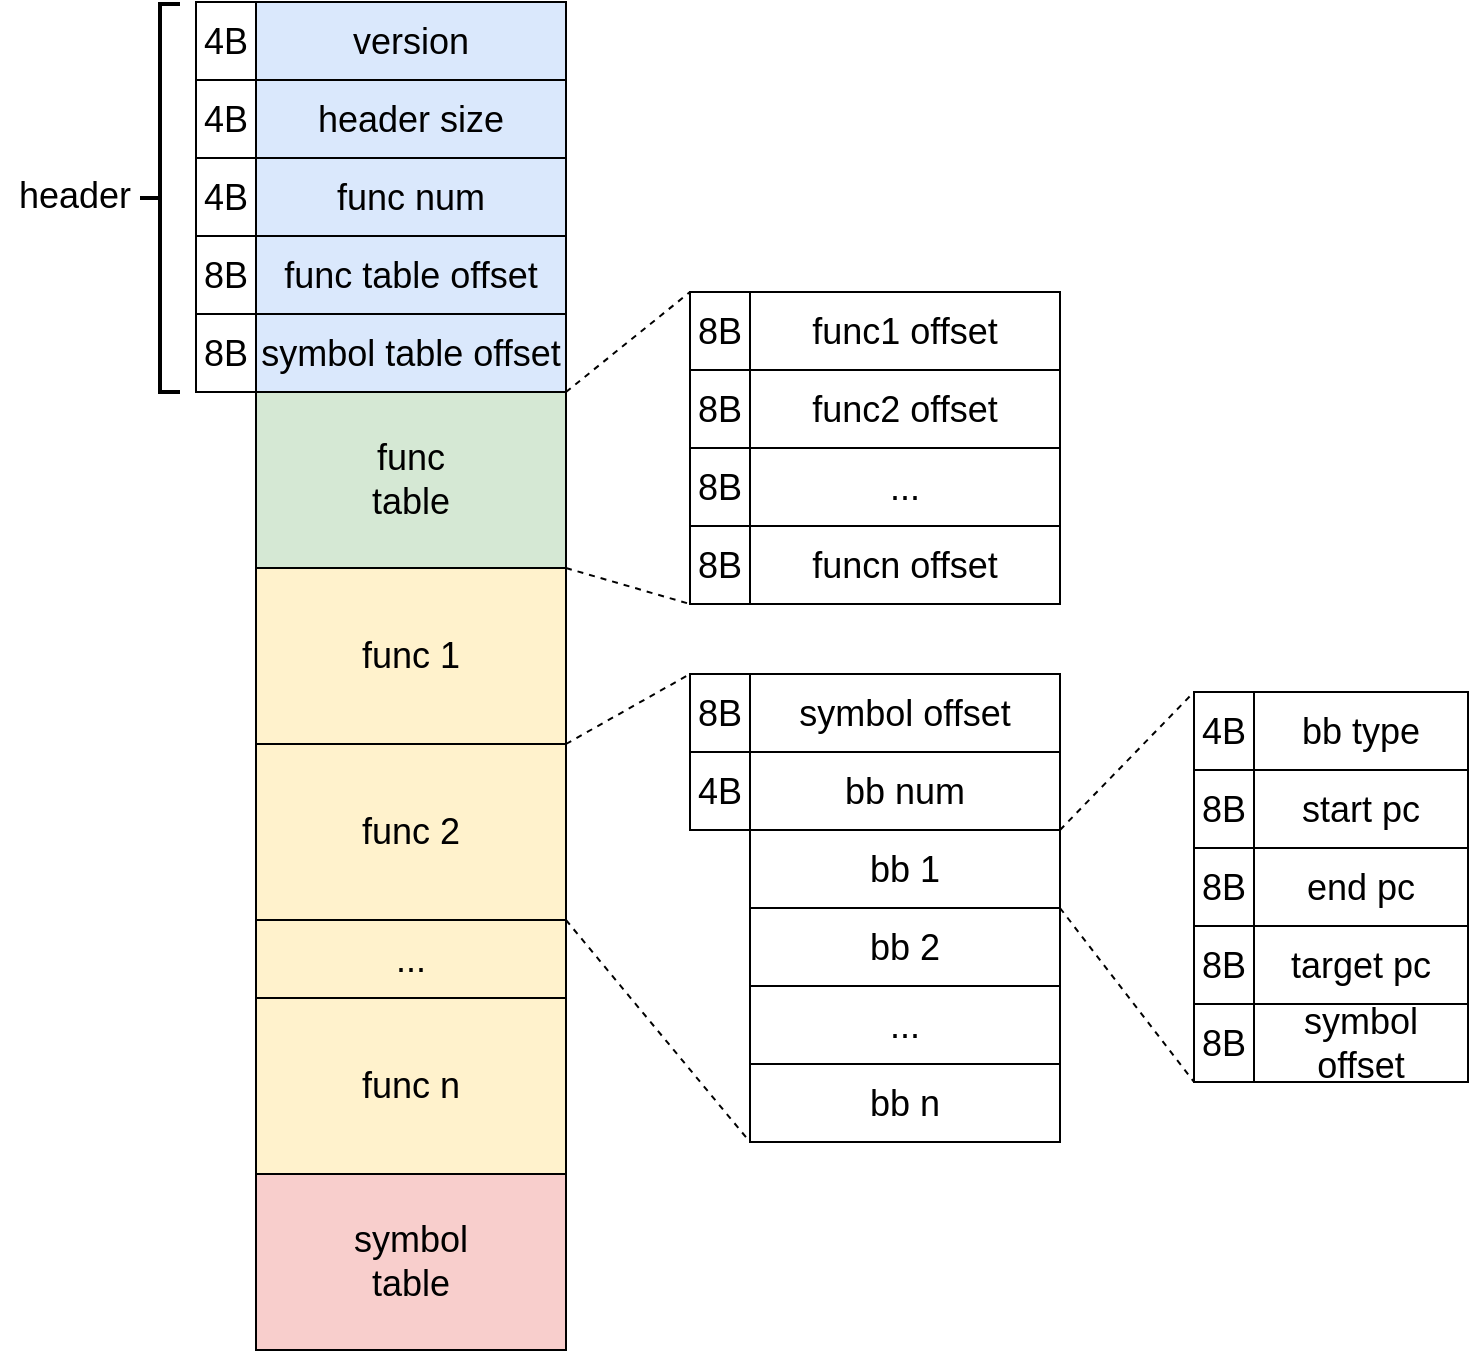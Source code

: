 <mxfile version="21.7.0" type="github">
  <diagram name="第 1 页" id="ugtEYNCoT0SjDMXIqZ7P">
    <mxGraphModel dx="1122" dy="646" grid="0" gridSize="10" guides="1" tooltips="1" connect="1" arrows="0" fold="1" page="1" pageScale="1" pageWidth="827" pageHeight="1169" math="0" shadow="0">
      <root>
        <mxCell id="0" />
        <mxCell id="1" parent="0" />
        <mxCell id="4O2xok6CmJAqFDJH463R-1" value="" style="rounded=0;whiteSpace=wrap;html=1;" vertex="1" parent="1">
          <mxGeometry x="159" y="79" width="155" height="633" as="geometry" />
        </mxCell>
        <mxCell id="4O2xok6CmJAqFDJH463R-5" value="&lt;font style=&quot;font-size: 18px;&quot;&gt;header size&lt;/font&gt;" style="rounded=0;whiteSpace=wrap;html=1;fillColor=#dae8fc;strokeColor=default;" vertex="1" parent="1">
          <mxGeometry x="159" y="79" width="155" height="39" as="geometry" />
        </mxCell>
        <mxCell id="4O2xok6CmJAqFDJH463R-10" value="&lt;font style=&quot;font-size: 18px;&quot;&gt;version&lt;/font&gt;" style="rounded=0;whiteSpace=wrap;html=1;fillColor=#dae8fc;strokeColor=default;" vertex="1" parent="1">
          <mxGeometry x="159" y="40" width="155" height="39" as="geometry" />
        </mxCell>
        <mxCell id="4O2xok6CmJAqFDJH463R-13" value="&lt;font style=&quot;font-size: 18px;&quot;&gt;func num&lt;/font&gt;" style="rounded=0;whiteSpace=wrap;html=1;fillColor=#dae8fc;strokeColor=default;" vertex="1" parent="1">
          <mxGeometry x="159" y="118" width="155" height="39" as="geometry" />
        </mxCell>
        <mxCell id="4O2xok6CmJAqFDJH463R-16" value="&lt;span style=&quot;font-size: 18px;&quot;&gt;...&lt;/span&gt;" style="rounded=0;whiteSpace=wrap;html=1;fillColor=#fff2cc;strokeColor=default;" vertex="1" parent="1">
          <mxGeometry x="159" y="499" width="155" height="39" as="geometry" />
        </mxCell>
        <mxCell id="4O2xok6CmJAqFDJH463R-17" value="&lt;font style=&quot;font-size: 18px;&quot;&gt;symbol&lt;br&gt;table&lt;br&gt;&lt;/font&gt;" style="rounded=0;whiteSpace=wrap;html=1;fillColor=#f8cecc;strokeColor=default;" vertex="1" parent="1">
          <mxGeometry x="159" y="626" width="155" height="88" as="geometry" />
        </mxCell>
        <mxCell id="4O2xok6CmJAqFDJH463R-18" value="&lt;font style=&quot;font-size: 18px;&quot;&gt;func table offset&lt;/font&gt;" style="rounded=0;whiteSpace=wrap;html=1;fillColor=#dae8fc;strokeColor=default;" vertex="1" parent="1">
          <mxGeometry x="159" y="157" width="155" height="39" as="geometry" />
        </mxCell>
        <mxCell id="4O2xok6CmJAqFDJH463R-19" value="&lt;font style=&quot;font-size: 18px;&quot;&gt;func n&lt;/font&gt;" style="rounded=0;whiteSpace=wrap;html=1;fillColor=#fff2cc;strokeColor=default;" vertex="1" parent="1">
          <mxGeometry x="159" y="538" width="155" height="88" as="geometry" />
        </mxCell>
        <mxCell id="4O2xok6CmJAqFDJH463R-20" value="&lt;font style=&quot;font-size: 18px;&quot;&gt;func 2&lt;/font&gt;" style="rounded=0;whiteSpace=wrap;html=1;fillColor=#fff2cc;strokeColor=default;" vertex="1" parent="1">
          <mxGeometry x="159" y="411" width="155" height="88" as="geometry" />
        </mxCell>
        <mxCell id="4O2xok6CmJAqFDJH463R-48" style="rounded=0;orthogonalLoop=1;jettySize=auto;html=1;exitX=1;exitY=0;exitDx=0;exitDy=0;entryX=0;entryY=1;entryDx=0;entryDy=0;endArrow=none;dashed=1;" edge="1" parent="1" source="4O2xok6CmJAqFDJH463R-21" target="4O2xok6CmJAqFDJH463R-81">
          <mxGeometry relative="1" as="geometry">
            <mxPoint x="365" y="339" as="targetPoint" />
          </mxGeometry>
        </mxCell>
        <mxCell id="4O2xok6CmJAqFDJH463R-21" value="&lt;font style=&quot;font-size: 18px;&quot;&gt;func 1&lt;/font&gt;" style="rounded=0;whiteSpace=wrap;html=1;fillColor=#fff2cc;strokeColor=default;" vertex="1" parent="1">
          <mxGeometry x="159" y="323" width="155" height="88" as="geometry" />
        </mxCell>
        <mxCell id="4O2xok6CmJAqFDJH463R-22" value="&lt;font style=&quot;font-size: 18px;&quot;&gt;func1 offset&lt;/font&gt;" style="rounded=0;whiteSpace=wrap;html=1;" vertex="1" parent="1">
          <mxGeometry x="406" y="185" width="155" height="39" as="geometry" />
        </mxCell>
        <mxCell id="4O2xok6CmJAqFDJH463R-23" value="&lt;font style=&quot;font-size: 18px;&quot;&gt;func2 offset&lt;/font&gt;" style="rounded=0;whiteSpace=wrap;html=1;" vertex="1" parent="1">
          <mxGeometry x="406" y="224" width="155" height="39" as="geometry" />
        </mxCell>
        <mxCell id="4O2xok6CmJAqFDJH463R-24" value="&lt;font style=&quot;font-size: 18px;&quot;&gt;...&lt;/font&gt;" style="rounded=0;whiteSpace=wrap;html=1;" vertex="1" parent="1">
          <mxGeometry x="406" y="263" width="155" height="39" as="geometry" />
        </mxCell>
        <mxCell id="4O2xok6CmJAqFDJH463R-25" value="&lt;font style=&quot;font-size: 18px;&quot;&gt;funcn offset&lt;/font&gt;" style="rounded=0;whiteSpace=wrap;html=1;" vertex="1" parent="1">
          <mxGeometry x="406" y="302" width="155" height="39" as="geometry" />
        </mxCell>
        <mxCell id="4O2xok6CmJAqFDJH463R-27" value="" style="strokeWidth=2;html=1;shape=mxgraph.flowchart.annotation_2;align=left;labelPosition=right;pointerEvents=1;" vertex="1" parent="1">
          <mxGeometry x="101" y="41" width="20" height="194" as="geometry" />
        </mxCell>
        <mxCell id="4O2xok6CmJAqFDJH463R-29" value="&lt;font style=&quot;font-size: 18px;&quot;&gt;header&lt;/font&gt;" style="text;html=1;align=center;verticalAlign=middle;resizable=0;points=[];autosize=1;strokeColor=none;fillColor=none;" vertex="1" parent="1">
          <mxGeometry x="31" y="120" width="74" height="34" as="geometry" />
        </mxCell>
        <mxCell id="4O2xok6CmJAqFDJH463R-31" value="&lt;font style=&quot;font-size: 18px;&quot;&gt;func&lt;br&gt;table&lt;br&gt;&lt;/font&gt;" style="rounded=0;whiteSpace=wrap;html=1;fillColor=#d5e8d4;strokeColor=default;" vertex="1" parent="1">
          <mxGeometry x="159" y="235" width="155" height="88" as="geometry" />
        </mxCell>
        <mxCell id="4O2xok6CmJAqFDJH463R-36" value="" style="rounded=0;whiteSpace=wrap;html=1;" vertex="1" parent="1">
          <mxGeometry x="406" y="376" width="155" height="229" as="geometry" />
        </mxCell>
        <mxCell id="4O2xok6CmJAqFDJH463R-37" value="&lt;font style=&quot;font-size: 18px;&quot;&gt;bb num&lt;/font&gt;" style="rounded=0;whiteSpace=wrap;html=1;" vertex="1" parent="1">
          <mxGeometry x="406" y="415" width="155" height="39" as="geometry" />
        </mxCell>
        <mxCell id="4O2xok6CmJAqFDJH463R-38" value="&lt;font style=&quot;font-size: 18px;&quot;&gt;symbol offset&lt;/font&gt;" style="rounded=0;whiteSpace=wrap;html=1;" vertex="1" parent="1">
          <mxGeometry x="406" y="376" width="155" height="39" as="geometry" />
        </mxCell>
        <mxCell id="4O2xok6CmJAqFDJH463R-39" value="&lt;font style=&quot;font-size: 18px;&quot;&gt;bb 1&lt;/font&gt;" style="rounded=0;whiteSpace=wrap;html=1;" vertex="1" parent="1">
          <mxGeometry x="406" y="454" width="155" height="39" as="geometry" />
        </mxCell>
        <mxCell id="4O2xok6CmJAqFDJH463R-40" value="&lt;font style=&quot;font-size: 18px;&quot;&gt;bb 2&lt;/font&gt;" style="rounded=0;whiteSpace=wrap;html=1;" vertex="1" parent="1">
          <mxGeometry x="406" y="493" width="155" height="39" as="geometry" />
        </mxCell>
        <mxCell id="4O2xok6CmJAqFDJH463R-41" value="&lt;font style=&quot;font-size: 18px;&quot;&gt;...&lt;/font&gt;" style="rounded=0;whiteSpace=wrap;html=1;" vertex="1" parent="1">
          <mxGeometry x="406" y="532" width="155" height="39" as="geometry" />
        </mxCell>
        <mxCell id="4O2xok6CmJAqFDJH463R-42" value="&lt;font style=&quot;font-size: 18px;&quot;&gt;bb n&lt;/font&gt;" style="rounded=0;whiteSpace=wrap;html=1;" vertex="1" parent="1">
          <mxGeometry x="406" y="571" width="155" height="39" as="geometry" />
        </mxCell>
        <mxCell id="4O2xok6CmJAqFDJH463R-51" value="&lt;font style=&quot;font-size: 18px;&quot;&gt;bb type&lt;/font&gt;" style="rounded=0;whiteSpace=wrap;html=1;" vertex="1" parent="1">
          <mxGeometry x="658" y="385" width="107" height="39" as="geometry" />
        </mxCell>
        <mxCell id="4O2xok6CmJAqFDJH463R-53" value="&lt;font style=&quot;font-size: 18px;&quot;&gt;start pc&lt;/font&gt;" style="rounded=0;whiteSpace=wrap;html=1;" vertex="1" parent="1">
          <mxGeometry x="658" y="424" width="107" height="39" as="geometry" />
        </mxCell>
        <mxCell id="4O2xok6CmJAqFDJH463R-55" value="&lt;font style=&quot;font-size: 18px;&quot;&gt;end pc&lt;/font&gt;" style="rounded=0;whiteSpace=wrap;html=1;" vertex="1" parent="1">
          <mxGeometry x="658" y="463" width="107" height="39" as="geometry" />
        </mxCell>
        <mxCell id="4O2xok6CmJAqFDJH463R-56" value="&lt;font style=&quot;font-size: 18px;&quot;&gt;target pc&lt;/font&gt;" style="rounded=0;whiteSpace=wrap;html=1;" vertex="1" parent="1">
          <mxGeometry x="658" y="502" width="107" height="39" as="geometry" />
        </mxCell>
        <mxCell id="4O2xok6CmJAqFDJH463R-57" value="&lt;font style=&quot;font-size: 18px;&quot;&gt;symbol offset&lt;/font&gt;" style="rounded=0;whiteSpace=wrap;html=1;" vertex="1" parent="1">
          <mxGeometry x="658" y="541" width="107" height="39" as="geometry" />
        </mxCell>
        <mxCell id="4O2xok6CmJAqFDJH463R-61" value="&lt;font style=&quot;font-size: 18px;&quot;&gt;symbol table offset&lt;/font&gt;" style="rounded=0;whiteSpace=wrap;html=1;fillColor=#dae8fc;strokeColor=default;" vertex="1" parent="1">
          <mxGeometry x="159" y="196" width="155" height="39" as="geometry" />
        </mxCell>
        <mxCell id="4O2xok6CmJAqFDJH463R-67" value="&lt;font style=&quot;font-size: 18px;&quot;&gt;4B&lt;/font&gt;" style="rounded=0;whiteSpace=wrap;html=1;" vertex="1" parent="1">
          <mxGeometry x="129" y="40" width="30" height="39" as="geometry" />
        </mxCell>
        <mxCell id="4O2xok6CmJAqFDJH463R-72" value="&lt;font style=&quot;font-size: 18px;&quot;&gt;4B&lt;/font&gt;" style="rounded=0;whiteSpace=wrap;html=1;" vertex="1" parent="1">
          <mxGeometry x="129" y="79" width="30" height="39" as="geometry" />
        </mxCell>
        <mxCell id="4O2xok6CmJAqFDJH463R-73" value="&lt;font style=&quot;font-size: 18px;&quot;&gt;4B&lt;/font&gt;" style="rounded=0;whiteSpace=wrap;html=1;" vertex="1" parent="1">
          <mxGeometry x="129" y="118" width="30" height="39" as="geometry" />
        </mxCell>
        <mxCell id="4O2xok6CmJAqFDJH463R-74" value="&lt;font style=&quot;font-size: 18px;&quot;&gt;8B&lt;/font&gt;" style="rounded=0;whiteSpace=wrap;html=1;" vertex="1" parent="1">
          <mxGeometry x="376" y="185" width="30" height="39" as="geometry" />
        </mxCell>
        <mxCell id="4O2xok6CmJAqFDJH463R-75" value="&lt;font style=&quot;font-size: 18px;&quot;&gt;8B&lt;/font&gt;" style="rounded=0;whiteSpace=wrap;html=1;" vertex="1" parent="1">
          <mxGeometry x="129" y="196" width="30" height="39" as="geometry" />
        </mxCell>
        <mxCell id="4O2xok6CmJAqFDJH463R-76" value="&lt;font style=&quot;font-size: 18px;&quot;&gt;8B&lt;/font&gt;" style="rounded=0;whiteSpace=wrap;html=1;" vertex="1" parent="1">
          <mxGeometry x="129" y="157" width="30" height="39" as="geometry" />
        </mxCell>
        <mxCell id="4O2xok6CmJAqFDJH463R-78" value="&lt;font style=&quot;font-size: 18px;&quot;&gt;4B&lt;/font&gt;" style="rounded=0;whiteSpace=wrap;html=1;" vertex="1" parent="1">
          <mxGeometry x="628" y="385" width="30" height="39" as="geometry" />
        </mxCell>
        <mxCell id="4O2xok6CmJAqFDJH463R-79" value="&lt;font style=&quot;font-size: 18px;&quot;&gt;4B&lt;/font&gt;" style="rounded=0;whiteSpace=wrap;html=1;" vertex="1" parent="1">
          <mxGeometry x="376" y="415" width="30" height="39" as="geometry" />
        </mxCell>
        <mxCell id="4O2xok6CmJAqFDJH463R-80" value="&lt;font style=&quot;font-size: 18px;&quot;&gt;8B&lt;/font&gt;" style="rounded=0;whiteSpace=wrap;html=1;" vertex="1" parent="1">
          <mxGeometry x="376" y="376" width="30" height="39" as="geometry" />
        </mxCell>
        <mxCell id="4O2xok6CmJAqFDJH463R-81" value="&lt;font style=&quot;font-size: 18px;&quot;&gt;8B&lt;/font&gt;" style="rounded=0;whiteSpace=wrap;html=1;" vertex="1" parent="1">
          <mxGeometry x="376" y="302" width="30" height="39" as="geometry" />
        </mxCell>
        <mxCell id="4O2xok6CmJAqFDJH463R-82" value="&lt;font style=&quot;font-size: 18px;&quot;&gt;8B&lt;/font&gt;" style="rounded=0;whiteSpace=wrap;html=1;" vertex="1" parent="1">
          <mxGeometry x="376" y="263" width="30" height="39" as="geometry" />
        </mxCell>
        <mxCell id="4O2xok6CmJAqFDJH463R-83" value="&lt;font style=&quot;font-size: 18px;&quot;&gt;8B&lt;/font&gt;" style="rounded=0;whiteSpace=wrap;html=1;" vertex="1" parent="1">
          <mxGeometry x="376" y="224" width="30" height="39" as="geometry" />
        </mxCell>
        <mxCell id="4O2xok6CmJAqFDJH463R-84" style="rounded=0;orthogonalLoop=1;jettySize=auto;html=1;exitX=1;exitY=1;exitDx=0;exitDy=0;entryX=0;entryY=0;entryDx=0;entryDy=0;endArrow=none;dashed=1;" edge="1" parent="1" source="4O2xok6CmJAqFDJH463R-61" target="4O2xok6CmJAqFDJH463R-74">
          <mxGeometry relative="1" as="geometry">
            <mxPoint x="341" y="133" as="sourcePoint" />
            <mxPoint x="403" y="128" as="targetPoint" />
          </mxGeometry>
        </mxCell>
        <mxCell id="4O2xok6CmJAqFDJH463R-85" style="rounded=0;orthogonalLoop=1;jettySize=auto;html=1;exitX=1;exitY=1;exitDx=0;exitDy=0;entryX=0;entryY=0;entryDx=0;entryDy=0;endArrow=none;dashed=1;" edge="1" parent="1" source="4O2xok6CmJAqFDJH463R-21" target="4O2xok6CmJAqFDJH463R-80">
          <mxGeometry relative="1" as="geometry">
            <mxPoint x="324" y="333" as="sourcePoint" />
            <mxPoint x="386" y="351" as="targetPoint" />
          </mxGeometry>
        </mxCell>
        <mxCell id="4O2xok6CmJAqFDJH463R-86" style="rounded=0;orthogonalLoop=1;jettySize=auto;html=1;exitX=1;exitY=1;exitDx=0;exitDy=0;entryX=0;entryY=1;entryDx=0;entryDy=0;endArrow=none;dashed=1;" edge="1" parent="1" source="4O2xok6CmJAqFDJH463R-20" target="4O2xok6CmJAqFDJH463R-42">
          <mxGeometry relative="1" as="geometry">
            <mxPoint x="334" y="343" as="sourcePoint" />
            <mxPoint x="396" y="361" as="targetPoint" />
          </mxGeometry>
        </mxCell>
        <mxCell id="4O2xok6CmJAqFDJH463R-91" value="&lt;font style=&quot;font-size: 18px;&quot;&gt;8B&lt;/font&gt;" style="rounded=0;whiteSpace=wrap;html=1;" vertex="1" parent="1">
          <mxGeometry x="628" y="541" width="30" height="39" as="geometry" />
        </mxCell>
        <mxCell id="4O2xok6CmJAqFDJH463R-92" value="&lt;font style=&quot;font-size: 18px;&quot;&gt;8B&lt;/font&gt;" style="rounded=0;whiteSpace=wrap;html=1;" vertex="1" parent="1">
          <mxGeometry x="628" y="502" width="30" height="39" as="geometry" />
        </mxCell>
        <mxCell id="4O2xok6CmJAqFDJH463R-93" value="&lt;font style=&quot;font-size: 18px;&quot;&gt;8B&lt;/font&gt;" style="rounded=0;whiteSpace=wrap;html=1;" vertex="1" parent="1">
          <mxGeometry x="628" y="424" width="30" height="39" as="geometry" />
        </mxCell>
        <mxCell id="4O2xok6CmJAqFDJH463R-94" value="&lt;font style=&quot;font-size: 18px;&quot;&gt;8B&lt;/font&gt;" style="rounded=0;whiteSpace=wrap;html=1;" vertex="1" parent="1">
          <mxGeometry x="628" y="463" width="30" height="39" as="geometry" />
        </mxCell>
        <mxCell id="4O2xok6CmJAqFDJH463R-97" style="rounded=0;orthogonalLoop=1;jettySize=auto;html=1;exitX=1;exitY=0;exitDx=0;exitDy=0;entryX=0;entryY=0;entryDx=0;entryDy=0;endArrow=none;dashed=1;" edge="1" parent="1" source="4O2xok6CmJAqFDJH463R-39" target="4O2xok6CmJAqFDJH463R-78">
          <mxGeometry relative="1" as="geometry">
            <mxPoint x="324" y="421" as="sourcePoint" />
            <mxPoint x="386" y="386" as="targetPoint" />
          </mxGeometry>
        </mxCell>
        <mxCell id="4O2xok6CmJAqFDJH463R-98" style="rounded=0;orthogonalLoop=1;jettySize=auto;html=1;exitX=1;exitY=0;exitDx=0;exitDy=0;entryX=0;entryY=1;entryDx=0;entryDy=0;endArrow=none;dashed=1;" edge="1" parent="1" source="4O2xok6CmJAqFDJH463R-40" target="4O2xok6CmJAqFDJH463R-91">
          <mxGeometry relative="1" as="geometry">
            <mxPoint x="334" y="431" as="sourcePoint" />
            <mxPoint x="396" y="396" as="targetPoint" />
          </mxGeometry>
        </mxCell>
      </root>
    </mxGraphModel>
  </diagram>
</mxfile>
